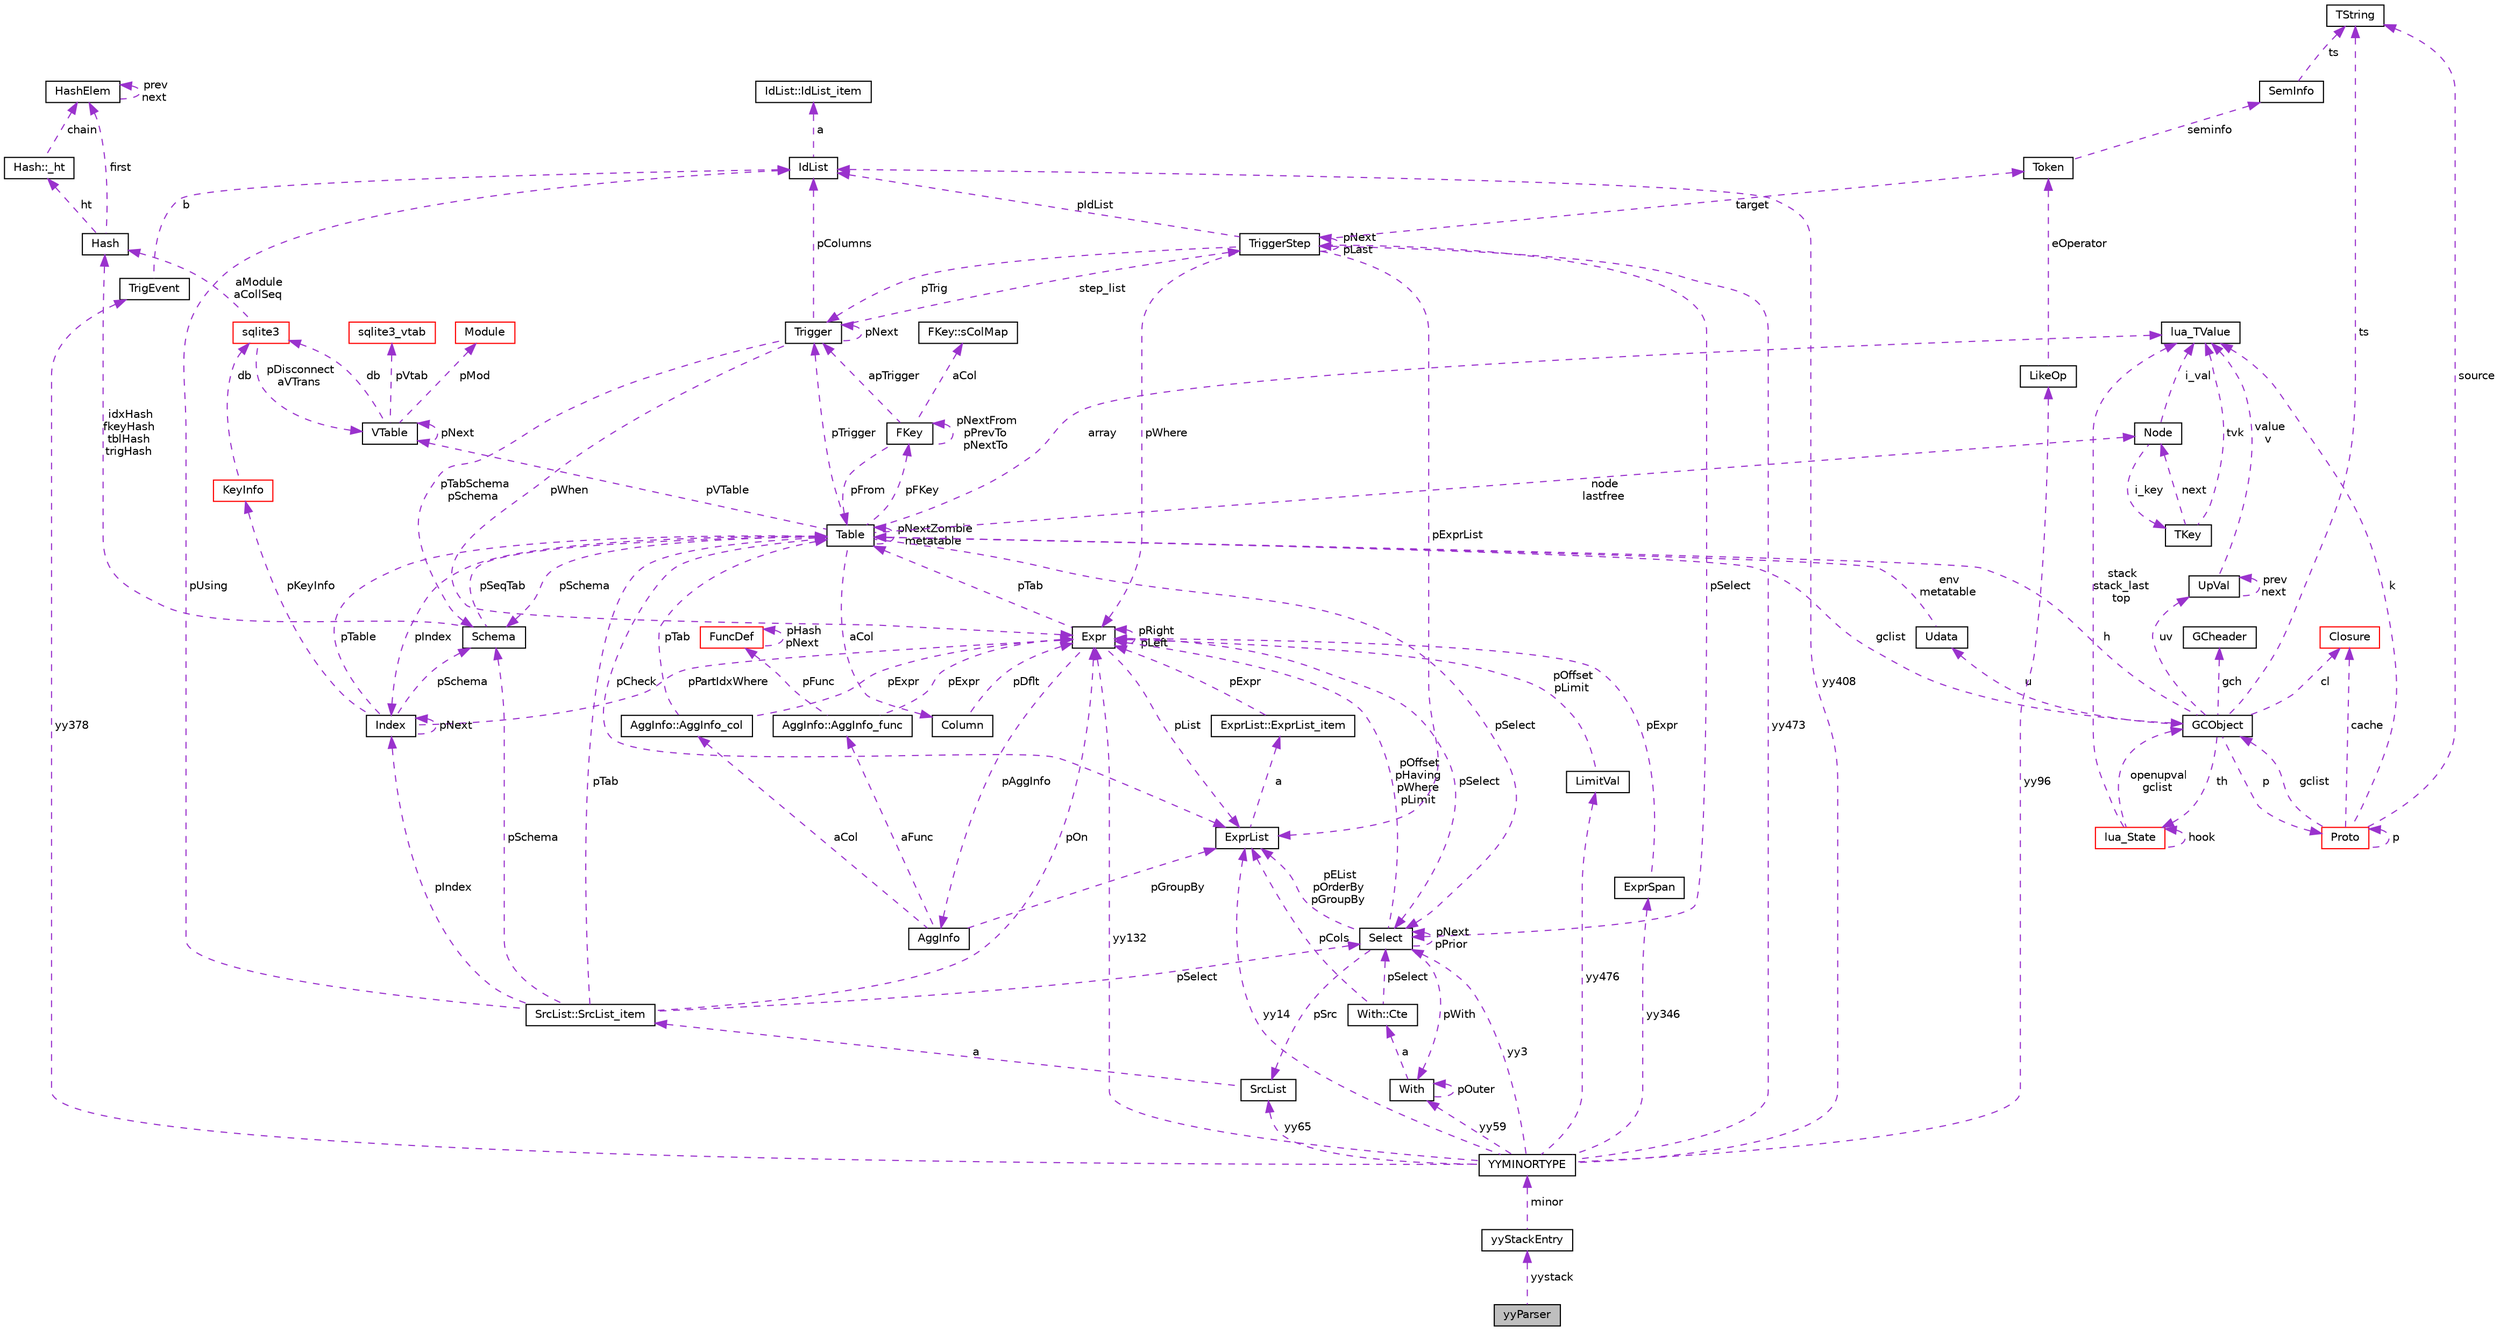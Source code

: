 digraph "yyParser"
{
  edge [fontname="Helvetica",fontsize="10",labelfontname="Helvetica",labelfontsize="10"];
  node [fontname="Helvetica",fontsize="10",shape=record];
  Node1 [label="yyParser",height=0.2,width=0.4,color="black", fillcolor="grey75", style="filled", fontcolor="black"];
  Node2 -> Node1 [dir="back",color="darkorchid3",fontsize="10",style="dashed",label=" yystack" ,fontname="Helvetica"];
  Node2 [label="yyStackEntry",height=0.2,width=0.4,color="black", fillcolor="white", style="filled",URL="$structyy_stack_entry.html"];
  Node3 -> Node2 [dir="back",color="darkorchid3",fontsize="10",style="dashed",label=" minor" ,fontname="Helvetica"];
  Node3 [label="YYMINORTYPE",height=0.2,width=0.4,color="black", fillcolor="white", style="filled",URL="$union_y_y_m_i_n_o_r_t_y_p_e.html"];
  Node4 -> Node3 [dir="back",color="darkorchid3",fontsize="10",style="dashed",label=" yy473" ,fontname="Helvetica"];
  Node4 [label="TriggerStep",height=0.2,width=0.4,color="black", fillcolor="white", style="filled",URL="$struct_trigger_step.html"];
  Node4 -> Node4 [dir="back",color="darkorchid3",fontsize="10",style="dashed",label=" pNext\npLast" ,fontname="Helvetica"];
  Node5 -> Node4 [dir="back",color="darkorchid3",fontsize="10",style="dashed",label=" pWhere" ,fontname="Helvetica"];
  Node5 [label="Expr",height=0.2,width=0.4,color="black", fillcolor="white", style="filled",URL="$struct_expr.html"];
  Node6 -> Node5 [dir="back",color="darkorchid3",fontsize="10",style="dashed",label=" pAggInfo" ,fontname="Helvetica"];
  Node6 [label="AggInfo",height=0.2,width=0.4,color="black", fillcolor="white", style="filled",URL="$struct_agg_info.html"];
  Node7 -> Node6 [dir="back",color="darkorchid3",fontsize="10",style="dashed",label=" aCol" ,fontname="Helvetica"];
  Node7 [label="AggInfo::AggInfo_col",height=0.2,width=0.4,color="black", fillcolor="white", style="filled",URL="$struct_agg_info_1_1_agg_info__col.html"];
  Node5 -> Node7 [dir="back",color="darkorchid3",fontsize="10",style="dashed",label=" pExpr" ,fontname="Helvetica"];
  Node8 -> Node7 [dir="back",color="darkorchid3",fontsize="10",style="dashed",label=" pTab" ,fontname="Helvetica"];
  Node8 [label="Table",height=0.2,width=0.4,color="black", fillcolor="white", style="filled",URL="$struct_table.html"];
  Node9 -> Node8 [dir="back",color="darkorchid3",fontsize="10",style="dashed",label=" node\nlastfree" ,fontname="Helvetica"];
  Node9 [label="Node",height=0.2,width=0.4,color="black", fillcolor="white", style="filled",URL="$struct_node.html"];
  Node10 -> Node9 [dir="back",color="darkorchid3",fontsize="10",style="dashed",label=" i_val" ,fontname="Helvetica"];
  Node10 [label="lua_TValue",height=0.2,width=0.4,color="black", fillcolor="white", style="filled",URL="$structlua___t_value.html"];
  Node11 -> Node9 [dir="back",color="darkorchid3",fontsize="10",style="dashed",label=" i_key" ,fontname="Helvetica"];
  Node11 [label="TKey",height=0.2,width=0.4,color="black", fillcolor="white", style="filled",URL="$union_t_key.html"];
  Node9 -> Node11 [dir="back",color="darkorchid3",fontsize="10",style="dashed",label=" next" ,fontname="Helvetica"];
  Node10 -> Node11 [dir="back",color="darkorchid3",fontsize="10",style="dashed",label=" tvk" ,fontname="Helvetica"];
  Node12 -> Node8 [dir="back",color="darkorchid3",fontsize="10",style="dashed",label=" pSchema" ,fontname="Helvetica"];
  Node12 [label="Schema",height=0.2,width=0.4,color="black", fillcolor="white", style="filled",URL="$struct_schema.html"];
  Node8 -> Node12 [dir="back",color="darkorchid3",fontsize="10",style="dashed",label=" pSeqTab" ,fontname="Helvetica"];
  Node13 -> Node12 [dir="back",color="darkorchid3",fontsize="10",style="dashed",label=" idxHash\nfkeyHash\ntblHash\ntrigHash" ,fontname="Helvetica"];
  Node13 [label="Hash",height=0.2,width=0.4,color="black", fillcolor="white", style="filled",URL="$struct_hash.html"];
  Node14 -> Node13 [dir="back",color="darkorchid3",fontsize="10",style="dashed",label=" ht" ,fontname="Helvetica"];
  Node14 [label="Hash::_ht",height=0.2,width=0.4,color="black", fillcolor="white", style="filled",URL="$struct_hash_1_1__ht.html"];
  Node15 -> Node14 [dir="back",color="darkorchid3",fontsize="10",style="dashed",label=" chain" ,fontname="Helvetica"];
  Node15 [label="HashElem",height=0.2,width=0.4,color="black", fillcolor="white", style="filled",URL="$struct_hash_elem.html"];
  Node15 -> Node15 [dir="back",color="darkorchid3",fontsize="10",style="dashed",label=" prev\nnext" ,fontname="Helvetica"];
  Node15 -> Node13 [dir="back",color="darkorchid3",fontsize="10",style="dashed",label=" first" ,fontname="Helvetica"];
  Node10 -> Node8 [dir="back",color="darkorchid3",fontsize="10",style="dashed",label=" array" ,fontname="Helvetica"];
  Node16 -> Node8 [dir="back",color="darkorchid3",fontsize="10",style="dashed",label=" aCol" ,fontname="Helvetica"];
  Node16 [label="Column",height=0.2,width=0.4,color="black", fillcolor="white", style="filled",URL="$struct_column.html"];
  Node5 -> Node16 [dir="back",color="darkorchid3",fontsize="10",style="dashed",label=" pDflt" ,fontname="Helvetica"];
  Node17 -> Node8 [dir="back",color="darkorchid3",fontsize="10",style="dashed",label=" pFKey" ,fontname="Helvetica"];
  Node17 [label="FKey",height=0.2,width=0.4,color="black", fillcolor="white", style="filled",URL="$struct_f_key.html"];
  Node18 -> Node17 [dir="back",color="darkorchid3",fontsize="10",style="dashed",label=" aCol" ,fontname="Helvetica"];
  Node18 [label="FKey::sColMap",height=0.2,width=0.4,color="black", fillcolor="white", style="filled",URL="$struct_f_key_1_1s_col_map.html"];
  Node17 -> Node17 [dir="back",color="darkorchid3",fontsize="10",style="dashed",label=" pNextFrom\npPrevTo\npNextTo" ,fontname="Helvetica"];
  Node8 -> Node17 [dir="back",color="darkorchid3",fontsize="10",style="dashed",label=" pFrom" ,fontname="Helvetica"];
  Node19 -> Node17 [dir="back",color="darkorchid3",fontsize="10",style="dashed",label=" apTrigger" ,fontname="Helvetica"];
  Node19 [label="Trigger",height=0.2,width=0.4,color="black", fillcolor="white", style="filled",URL="$struct_trigger.html"];
  Node4 -> Node19 [dir="back",color="darkorchid3",fontsize="10",style="dashed",label=" step_list" ,fontname="Helvetica"];
  Node12 -> Node19 [dir="back",color="darkorchid3",fontsize="10",style="dashed",label=" pTabSchema\npSchema" ,fontname="Helvetica"];
  Node5 -> Node19 [dir="back",color="darkorchid3",fontsize="10",style="dashed",label=" pWhen" ,fontname="Helvetica"];
  Node20 -> Node19 [dir="back",color="darkorchid3",fontsize="10",style="dashed",label=" pColumns" ,fontname="Helvetica"];
  Node20 [label="IdList",height=0.2,width=0.4,color="black", fillcolor="white", style="filled",URL="$struct_id_list.html"];
  Node21 -> Node20 [dir="back",color="darkorchid3",fontsize="10",style="dashed",label=" a" ,fontname="Helvetica"];
  Node21 [label="IdList::IdList_item",height=0.2,width=0.4,color="black", fillcolor="white", style="filled",URL="$struct_id_list_1_1_id_list__item.html"];
  Node19 -> Node19 [dir="back",color="darkorchid3",fontsize="10",style="dashed",label=" pNext" ,fontname="Helvetica"];
  Node22 -> Node8 [dir="back",color="darkorchid3",fontsize="10",style="dashed",label=" pVTable" ,fontname="Helvetica"];
  Node22 [label="VTable",height=0.2,width=0.4,color="black", fillcolor="white", style="filled",URL="$struct_v_table.html"];
  Node23 -> Node22 [dir="back",color="darkorchid3",fontsize="10",style="dashed",label=" db" ,fontname="Helvetica"];
  Node23 [label="sqlite3",height=0.2,width=0.4,color="red", fillcolor="white", style="filled",URL="$structsqlite3.html"];
  Node22 -> Node23 [dir="back",color="darkorchid3",fontsize="10",style="dashed",label=" pDisconnect\naVTrans" ,fontname="Helvetica"];
  Node13 -> Node23 [dir="back",color="darkorchid3",fontsize="10",style="dashed",label=" aModule\naCollSeq" ,fontname="Helvetica"];
  Node22 -> Node22 [dir="back",color="darkorchid3",fontsize="10",style="dashed",label=" pNext" ,fontname="Helvetica"];
  Node24 -> Node22 [dir="back",color="darkorchid3",fontsize="10",style="dashed",label=" pMod" ,fontname="Helvetica"];
  Node24 [label="Module",height=0.2,width=0.4,color="red", fillcolor="white", style="filled",URL="$struct_module.html"];
  Node25 -> Node22 [dir="back",color="darkorchid3",fontsize="10",style="dashed",label=" pVtab" ,fontname="Helvetica"];
  Node25 [label="sqlite3_vtab",height=0.2,width=0.4,color="red", fillcolor="white", style="filled",URL="$structsqlite3__vtab.html"];
  Node8 -> Node8 [dir="back",color="darkorchid3",fontsize="10",style="dashed",label=" pNextZombie\nmetatable" ,fontname="Helvetica"];
  Node19 -> Node8 [dir="back",color="darkorchid3",fontsize="10",style="dashed",label=" pTrigger" ,fontname="Helvetica"];
  Node26 -> Node8 [dir="back",color="darkorchid3",fontsize="10",style="dashed",label=" pSelect" ,fontname="Helvetica"];
  Node26 [label="Select",height=0.2,width=0.4,color="black", fillcolor="white", style="filled",URL="$struct_select.html"];
  Node5 -> Node26 [dir="back",color="darkorchid3",fontsize="10",style="dashed",label=" pOffset\npHaving\npWhere\npLimit" ,fontname="Helvetica"];
  Node27 -> Node26 [dir="back",color="darkorchid3",fontsize="10",style="dashed",label=" pWith" ,fontname="Helvetica"];
  Node27 [label="With",height=0.2,width=0.4,color="black", fillcolor="white", style="filled",URL="$struct_with.html"];
  Node28 -> Node27 [dir="back",color="darkorchid3",fontsize="10",style="dashed",label=" a" ,fontname="Helvetica"];
  Node28 [label="With::Cte",height=0.2,width=0.4,color="black", fillcolor="white", style="filled",URL="$struct_with_1_1_cte.html"];
  Node26 -> Node28 [dir="back",color="darkorchid3",fontsize="10",style="dashed",label=" pSelect" ,fontname="Helvetica"];
  Node29 -> Node28 [dir="back",color="darkorchid3",fontsize="10",style="dashed",label=" pCols" ,fontname="Helvetica"];
  Node29 [label="ExprList",height=0.2,width=0.4,color="black", fillcolor="white", style="filled",URL="$struct_expr_list.html"];
  Node30 -> Node29 [dir="back",color="darkorchid3",fontsize="10",style="dashed",label=" a" ,fontname="Helvetica"];
  Node30 [label="ExprList::ExprList_item",height=0.2,width=0.4,color="black", fillcolor="white", style="filled",URL="$struct_expr_list_1_1_expr_list__item.html"];
  Node5 -> Node30 [dir="back",color="darkorchid3",fontsize="10",style="dashed",label=" pExpr" ,fontname="Helvetica"];
  Node27 -> Node27 [dir="back",color="darkorchid3",fontsize="10",style="dashed",label=" pOuter" ,fontname="Helvetica"];
  Node26 -> Node26 [dir="back",color="darkorchid3",fontsize="10",style="dashed",label=" pNext\npPrior" ,fontname="Helvetica"];
  Node31 -> Node26 [dir="back",color="darkorchid3",fontsize="10",style="dashed",label=" pSrc" ,fontname="Helvetica"];
  Node31 [label="SrcList",height=0.2,width=0.4,color="black", fillcolor="white", style="filled",URL="$struct_src_list.html"];
  Node32 -> Node31 [dir="back",color="darkorchid3",fontsize="10",style="dashed",label=" a" ,fontname="Helvetica"];
  Node32 [label="SrcList::SrcList_item",height=0.2,width=0.4,color="black", fillcolor="white", style="filled",URL="$struct_src_list_1_1_src_list__item.html"];
  Node12 -> Node32 [dir="back",color="darkorchid3",fontsize="10",style="dashed",label=" pSchema" ,fontname="Helvetica"];
  Node5 -> Node32 [dir="back",color="darkorchid3",fontsize="10",style="dashed",label=" pOn" ,fontname="Helvetica"];
  Node20 -> Node32 [dir="back",color="darkorchid3",fontsize="10",style="dashed",label=" pUsing" ,fontname="Helvetica"];
  Node8 -> Node32 [dir="back",color="darkorchid3",fontsize="10",style="dashed",label=" pTab" ,fontname="Helvetica"];
  Node26 -> Node32 [dir="back",color="darkorchid3",fontsize="10",style="dashed",label=" pSelect" ,fontname="Helvetica"];
  Node33 -> Node32 [dir="back",color="darkorchid3",fontsize="10",style="dashed",label=" pIndex" ,fontname="Helvetica"];
  Node33 [label="Index",height=0.2,width=0.4,color="black", fillcolor="white", style="filled",URL="$struct_index.html"];
  Node12 -> Node33 [dir="back",color="darkorchid3",fontsize="10",style="dashed",label=" pSchema" ,fontname="Helvetica"];
  Node5 -> Node33 [dir="back",color="darkorchid3",fontsize="10",style="dashed",label=" pPartIdxWhere" ,fontname="Helvetica"];
  Node8 -> Node33 [dir="back",color="darkorchid3",fontsize="10",style="dashed",label=" pTable" ,fontname="Helvetica"];
  Node34 -> Node33 [dir="back",color="darkorchid3",fontsize="10",style="dashed",label=" pKeyInfo" ,fontname="Helvetica"];
  Node34 [label="KeyInfo",height=0.2,width=0.4,color="red", fillcolor="white", style="filled",URL="$struct_key_info.html"];
  Node23 -> Node34 [dir="back",color="darkorchid3",fontsize="10",style="dashed",label=" db" ,fontname="Helvetica"];
  Node33 -> Node33 [dir="back",color="darkorchid3",fontsize="10",style="dashed",label=" pNext" ,fontname="Helvetica"];
  Node29 -> Node26 [dir="back",color="darkorchid3",fontsize="10",style="dashed",label=" pEList\npOrderBy\npGroupBy" ,fontname="Helvetica"];
  Node35 -> Node8 [dir="back",color="darkorchid3",fontsize="10",style="dashed",label=" gclist" ,fontname="Helvetica"];
  Node35 [label="GCObject",height=0.2,width=0.4,color="black", fillcolor="white", style="filled",URL="$union_g_c_object.html"];
  Node36 -> Node35 [dir="back",color="darkorchid3",fontsize="10",style="dashed",label=" uv" ,fontname="Helvetica"];
  Node36 [label="UpVal",height=0.2,width=0.4,color="black", fillcolor="white", style="filled",URL="$struct_up_val.html"];
  Node36 -> Node36 [dir="back",color="darkorchid3",fontsize="10",style="dashed",label=" prev\nnext" ,fontname="Helvetica"];
  Node10 -> Node36 [dir="back",color="darkorchid3",fontsize="10",style="dashed",label=" value\nv" ,fontname="Helvetica"];
  Node37 -> Node35 [dir="back",color="darkorchid3",fontsize="10",style="dashed",label=" p" ,fontname="Helvetica"];
  Node37 [label="Proto",height=0.2,width=0.4,color="red", fillcolor="white", style="filled",URL="$struct_proto.html"];
  Node10 -> Node37 [dir="back",color="darkorchid3",fontsize="10",style="dashed",label=" k" ,fontname="Helvetica"];
  Node37 -> Node37 [dir="back",color="darkorchid3",fontsize="10",style="dashed",label=" p" ,fontname="Helvetica"];
  Node38 -> Node37 [dir="back",color="darkorchid3",fontsize="10",style="dashed",label=" source" ,fontname="Helvetica"];
  Node38 [label="TString",height=0.2,width=0.4,color="black", fillcolor="white", style="filled",URL="$union_t_string.html"];
  Node39 -> Node37 [dir="back",color="darkorchid3",fontsize="10",style="dashed",label=" cache" ,fontname="Helvetica"];
  Node39 [label="Closure",height=0.2,width=0.4,color="red", fillcolor="white", style="filled",URL="$union_closure.html"];
  Node35 -> Node37 [dir="back",color="darkorchid3",fontsize="10",style="dashed",label=" gclist" ,fontname="Helvetica"];
  Node38 -> Node35 [dir="back",color="darkorchid3",fontsize="10",style="dashed",label=" ts" ,fontname="Helvetica"];
  Node39 -> Node35 [dir="back",color="darkorchid3",fontsize="10",style="dashed",label=" cl" ,fontname="Helvetica"];
  Node40 -> Node35 [dir="back",color="darkorchid3",fontsize="10",style="dashed",label=" gch" ,fontname="Helvetica"];
  Node40 [label="GCheader",height=0.2,width=0.4,color="black", fillcolor="white", style="filled",URL="$struct_g_cheader.html"];
  Node8 -> Node35 [dir="back",color="darkorchid3",fontsize="10",style="dashed",label=" h" ,fontname="Helvetica"];
  Node41 -> Node35 [dir="back",color="darkorchid3",fontsize="10",style="dashed",label=" u" ,fontname="Helvetica"];
  Node41 [label="Udata",height=0.2,width=0.4,color="black", fillcolor="white", style="filled",URL="$union_udata.html"];
  Node8 -> Node41 [dir="back",color="darkorchid3",fontsize="10",style="dashed",label=" env\nmetatable" ,fontname="Helvetica"];
  Node42 -> Node35 [dir="back",color="darkorchid3",fontsize="10",style="dashed",label=" th" ,fontname="Helvetica"];
  Node42 [label="lua_State",height=0.2,width=0.4,color="red", fillcolor="white", style="filled",URL="$structlua___state.html"];
  Node10 -> Node42 [dir="back",color="darkorchid3",fontsize="10",style="dashed",label=" stack\nstack_last\ntop" ,fontname="Helvetica"];
  Node35 -> Node42 [dir="back",color="darkorchid3",fontsize="10",style="dashed",label=" openupval\ngclist" ,fontname="Helvetica"];
  Node42 -> Node42 [dir="back",color="darkorchid3",fontsize="10",style="dashed",label=" hook" ,fontname="Helvetica"];
  Node29 -> Node8 [dir="back",color="darkorchid3",fontsize="10",style="dashed",label=" pCheck" ,fontname="Helvetica"];
  Node33 -> Node8 [dir="back",color="darkorchid3",fontsize="10",style="dashed",label=" pIndex" ,fontname="Helvetica"];
  Node43 -> Node6 [dir="back",color="darkorchid3",fontsize="10",style="dashed",label=" aFunc" ,fontname="Helvetica"];
  Node43 [label="AggInfo::AggInfo_func",height=0.2,width=0.4,color="black", fillcolor="white", style="filled",URL="$struct_agg_info_1_1_agg_info__func.html"];
  Node5 -> Node43 [dir="back",color="darkorchid3",fontsize="10",style="dashed",label=" pExpr" ,fontname="Helvetica"];
  Node44 -> Node43 [dir="back",color="darkorchid3",fontsize="10",style="dashed",label=" pFunc" ,fontname="Helvetica"];
  Node44 [label="FuncDef",height=0.2,width=0.4,color="red", fillcolor="white", style="filled",URL="$struct_func_def.html"];
  Node44 -> Node44 [dir="back",color="darkorchid3",fontsize="10",style="dashed",label=" pHash\npNext" ,fontname="Helvetica"];
  Node29 -> Node6 [dir="back",color="darkorchid3",fontsize="10",style="dashed",label=" pGroupBy" ,fontname="Helvetica"];
  Node5 -> Node5 [dir="back",color="darkorchid3",fontsize="10",style="dashed",label=" pRight\npLeft" ,fontname="Helvetica"];
  Node8 -> Node5 [dir="back",color="darkorchid3",fontsize="10",style="dashed",label=" pTab" ,fontname="Helvetica"];
  Node26 -> Node5 [dir="back",color="darkorchid3",fontsize="10",style="dashed",label=" pSelect" ,fontname="Helvetica"];
  Node29 -> Node5 [dir="back",color="darkorchid3",fontsize="10",style="dashed",label=" pList" ,fontname="Helvetica"];
  Node45 -> Node4 [dir="back",color="darkorchid3",fontsize="10",style="dashed",label=" target" ,fontname="Helvetica"];
  Node45 [label="Token",height=0.2,width=0.4,color="black", fillcolor="white", style="filled",URL="$struct_token.html"];
  Node46 -> Node45 [dir="back",color="darkorchid3",fontsize="10",style="dashed",label=" seminfo" ,fontname="Helvetica"];
  Node46 [label="SemInfo",height=0.2,width=0.4,color="black", fillcolor="white", style="filled",URL="$union_sem_info.html"];
  Node38 -> Node46 [dir="back",color="darkorchid3",fontsize="10",style="dashed",label=" ts" ,fontname="Helvetica"];
  Node20 -> Node4 [dir="back",color="darkorchid3",fontsize="10",style="dashed",label=" pIdList" ,fontname="Helvetica"];
  Node26 -> Node4 [dir="back",color="darkorchid3",fontsize="10",style="dashed",label=" pSelect" ,fontname="Helvetica"];
  Node19 -> Node4 [dir="back",color="darkorchid3",fontsize="10",style="dashed",label=" pTrig" ,fontname="Helvetica"];
  Node29 -> Node4 [dir="back",color="darkorchid3",fontsize="10",style="dashed",label=" pExprList" ,fontname="Helvetica"];
  Node5 -> Node3 [dir="back",color="darkorchid3",fontsize="10",style="dashed",label=" yy132" ,fontname="Helvetica"];
  Node47 -> Node3 [dir="back",color="darkorchid3",fontsize="10",style="dashed",label=" yy476" ,fontname="Helvetica"];
  Node47 [label="LimitVal",height=0.2,width=0.4,color="black", fillcolor="white", style="filled",URL="$struct_limit_val.html"];
  Node5 -> Node47 [dir="back",color="darkorchid3",fontsize="10",style="dashed",label=" pOffset\npLimit" ,fontname="Helvetica"];
  Node48 -> Node3 [dir="back",color="darkorchid3",fontsize="10",style="dashed",label=" yy96" ,fontname="Helvetica"];
  Node48 [label="LikeOp",height=0.2,width=0.4,color="black", fillcolor="white", style="filled",URL="$struct_like_op.html"];
  Node45 -> Node48 [dir="back",color="darkorchid3",fontsize="10",style="dashed",label=" eOperator" ,fontname="Helvetica"];
  Node20 -> Node3 [dir="back",color="darkorchid3",fontsize="10",style="dashed",label=" yy408" ,fontname="Helvetica"];
  Node27 -> Node3 [dir="back",color="darkorchid3",fontsize="10",style="dashed",label=" yy59" ,fontname="Helvetica"];
  Node49 -> Node3 [dir="back",color="darkorchid3",fontsize="10",style="dashed",label=" yy346" ,fontname="Helvetica"];
  Node49 [label="ExprSpan",height=0.2,width=0.4,color="black", fillcolor="white", style="filled",URL="$struct_expr_span.html"];
  Node5 -> Node49 [dir="back",color="darkorchid3",fontsize="10",style="dashed",label=" pExpr" ,fontname="Helvetica"];
  Node26 -> Node3 [dir="back",color="darkorchid3",fontsize="10",style="dashed",label=" yy3" ,fontname="Helvetica"];
  Node31 -> Node3 [dir="back",color="darkorchid3",fontsize="10",style="dashed",label=" yy65" ,fontname="Helvetica"];
  Node29 -> Node3 [dir="back",color="darkorchid3",fontsize="10",style="dashed",label=" yy14" ,fontname="Helvetica"];
  Node50 -> Node3 [dir="back",color="darkorchid3",fontsize="10",style="dashed",label=" yy378" ,fontname="Helvetica"];
  Node50 [label="TrigEvent",height=0.2,width=0.4,color="black", fillcolor="white", style="filled",URL="$struct_trig_event.html"];
  Node20 -> Node50 [dir="back",color="darkorchid3",fontsize="10",style="dashed",label=" b" ,fontname="Helvetica"];
}
